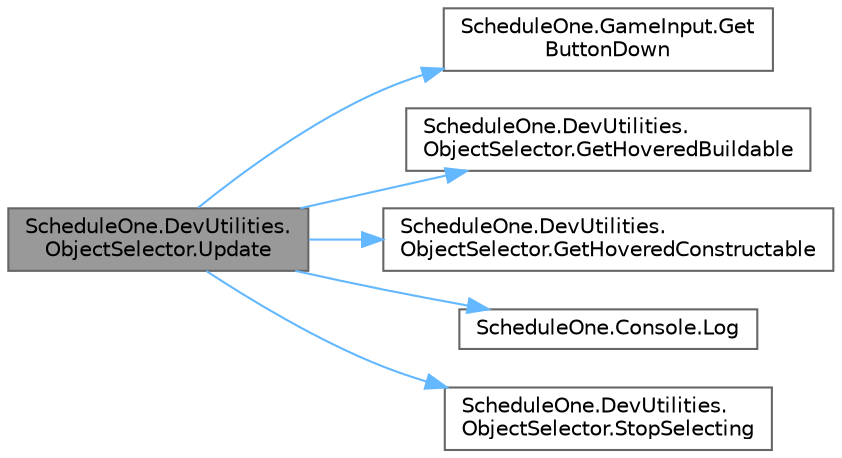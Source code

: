 digraph "ScheduleOne.DevUtilities.ObjectSelector.Update"
{
 // LATEX_PDF_SIZE
  bgcolor="transparent";
  edge [fontname=Helvetica,fontsize=10,labelfontname=Helvetica,labelfontsize=10];
  node [fontname=Helvetica,fontsize=10,shape=box,height=0.2,width=0.4];
  rankdir="LR";
  Node1 [id="Node000001",label="ScheduleOne.DevUtilities.\lObjectSelector.Update",height=0.2,width=0.4,color="gray40", fillcolor="grey60", style="filled", fontcolor="black",tooltip=" "];
  Node1 -> Node2 [id="edge1_Node000001_Node000002",color="steelblue1",style="solid",tooltip=" "];
  Node2 [id="Node000002",label="ScheduleOne.GameInput.Get\lButtonDown",height=0.2,width=0.4,color="grey40", fillcolor="white", style="filled",URL="$class_schedule_one_1_1_game_input.html#a5ad7f37345fd9db31ecd2d23229ee8e3",tooltip=" "];
  Node1 -> Node3 [id="edge2_Node000001_Node000003",color="steelblue1",style="solid",tooltip=" "];
  Node3 [id="Node000003",label="ScheduleOne.DevUtilities.\lObjectSelector.GetHoveredBuildable",height=0.2,width=0.4,color="grey40", fillcolor="white", style="filled",URL="$class_schedule_one_1_1_dev_utilities_1_1_object_selector.html#a1ab7725c51de232bf50bb3829f8c0fc0",tooltip=" "];
  Node1 -> Node4 [id="edge3_Node000001_Node000004",color="steelblue1",style="solid",tooltip=" "];
  Node4 [id="Node000004",label="ScheduleOne.DevUtilities.\lObjectSelector.GetHoveredConstructable",height=0.2,width=0.4,color="grey40", fillcolor="white", style="filled",URL="$class_schedule_one_1_1_dev_utilities_1_1_object_selector.html#a413a011d4c482bbedef3b42280121f68",tooltip=" "];
  Node1 -> Node5 [id="edge4_Node000001_Node000005",color="steelblue1",style="solid",tooltip=" "];
  Node5 [id="Node000005",label="ScheduleOne.Console.Log",height=0.2,width=0.4,color="grey40", fillcolor="white", style="filled",URL="$class_schedule_one_1_1_console.html#afb218907244d12f7d08b1c1831fa1f8c",tooltip=" "];
  Node1 -> Node6 [id="edge5_Node000001_Node000006",color="steelblue1",style="solid",tooltip=" "];
  Node6 [id="Node000006",label="ScheduleOne.DevUtilities.\lObjectSelector.StopSelecting",height=0.2,width=0.4,color="grey40", fillcolor="white", style="filled",URL="$class_schedule_one_1_1_dev_utilities_1_1_object_selector.html#a147717378eba87030496ac127eee7806",tooltip=" "];
}
